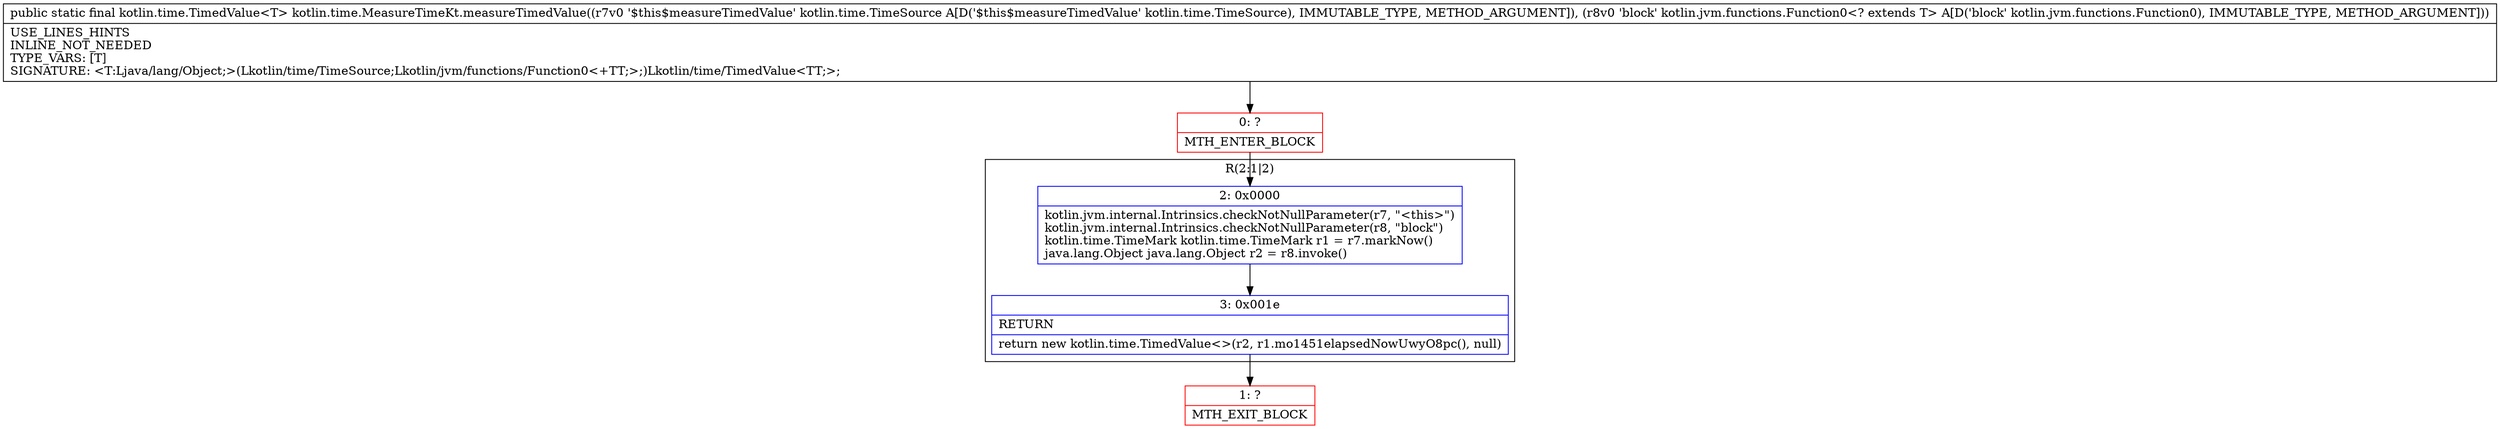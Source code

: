 digraph "CFG forkotlin.time.MeasureTimeKt.measureTimedValue(Lkotlin\/time\/TimeSource;Lkotlin\/jvm\/functions\/Function0;)Lkotlin\/time\/TimedValue;" {
subgraph cluster_Region_2108564753 {
label = "R(2:1|2)";
node [shape=record,color=blue];
Node_2 [shape=record,label="{2\:\ 0x0000|kotlin.jvm.internal.Intrinsics.checkNotNullParameter(r7, \"\<this\>\")\lkotlin.jvm.internal.Intrinsics.checkNotNullParameter(r8, \"block\")\lkotlin.time.TimeMark kotlin.time.TimeMark r1 = r7.markNow()\ljava.lang.Object java.lang.Object r2 = r8.invoke()\l}"];
Node_3 [shape=record,label="{3\:\ 0x001e|RETURN\l|return new kotlin.time.TimedValue\<\>(r2, r1.mo1451elapsedNowUwyO8pc(), null)\l}"];
}
Node_0 [shape=record,color=red,label="{0\:\ ?|MTH_ENTER_BLOCK\l}"];
Node_1 [shape=record,color=red,label="{1\:\ ?|MTH_EXIT_BLOCK\l}"];
MethodNode[shape=record,label="{public static final kotlin.time.TimedValue\<T\> kotlin.time.MeasureTimeKt.measureTimedValue((r7v0 '$this$measureTimedValue' kotlin.time.TimeSource A[D('$this$measureTimedValue' kotlin.time.TimeSource), IMMUTABLE_TYPE, METHOD_ARGUMENT]), (r8v0 'block' kotlin.jvm.functions.Function0\<? extends T\> A[D('block' kotlin.jvm.functions.Function0), IMMUTABLE_TYPE, METHOD_ARGUMENT]))  | USE_LINES_HINTS\lINLINE_NOT_NEEDED\lTYPE_VARS: [T]\lSIGNATURE: \<T:Ljava\/lang\/Object;\>(Lkotlin\/time\/TimeSource;Lkotlin\/jvm\/functions\/Function0\<+TT;\>;)Lkotlin\/time\/TimedValue\<TT;\>;\l}"];
MethodNode -> Node_0;Node_2 -> Node_3;
Node_3 -> Node_1;
Node_0 -> Node_2;
}


